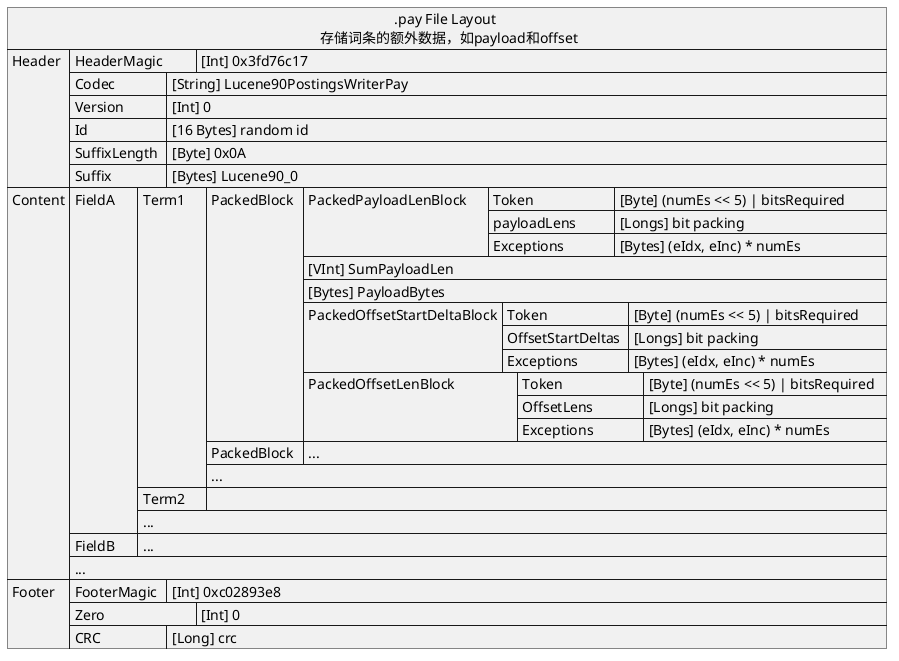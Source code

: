 1. .pay文件
    pay文件保存term的payload，offset信息。注意payload只保存packed block（即每128个），不满128的payload，offset保存在pos文件中。

@startuml
json ".pay File Layout \n 存储词条的额外数据，如payload和offset" as J {
   "Header":[
      {"HeaderMagic\t": "[Int] 0x3fd76c17"},
      {"Codec\t\t": "[String] Lucene90PostingsWriterPay"},
      {"Version\t\t": "[Int] 0"},
      {"Id\t\t\t": "[16 Bytes] random id"},
      {"SuffixLength\t": "[Byte] 0x0A"},
      {"Suffix\t\t": "[Bytes] Lucene90_0"}
   ],
   "Content":[
    {"FieldA\t": [
      {"Term1\t": [
         {"PackedBlock\t":[
            {"PackedPayloadLenBlock\t":[
               {"Token\t\t\t": "[Byte] (numEs << 5) | bitsRequired\t"},
               {"payloadLens\t\t": "[Longs] bit packing"},
               {"Exceptions\t\t": "[Bytes] (eIdx, eInc) * numEs"}
            ]},
            "[VInt] SumPayloadLen",
            "[Bytes] PayloadBytes",
            {"PackedOffsetStartDeltaBlock":[
              {"Token\t\t\t": "[Byte] (numEs << 5) | bitsRequired\t"},
              {"OffsetStartDeltas\t": "[Longs] bit packing"},
              {"Exceptions\t\t": "[Bytes] (eIdx, eInc) * numEs"}
            ]},
            {"PackedOffsetLenBlock\t\t":[
              {"Token\t\t\t": "[Byte] (numEs << 5) | bitsRequired\t"},
              {"OffsetLens\t\t": "[Longs] bit packing"},
              {"Exceptions\t\t": "[Bytes] (eIdx, eInc) * numEs"}
            ]}
         ]},
         {"PackedBlock\t":["..."]},
         "..."
      ]},
      {"Term2\t": []},
      "..."
    ]},
    {"FieldB\t":["..."]},
    "..."
   ],
   "Footer":[
      {"FooterMagic\t": "[Int] 0xc02893e8"},
      {"Zero\t\t\t": "[Int] 0"},
      {"CRC\t\t\t": "[Long] crc"}
   ]
}
@enduml
